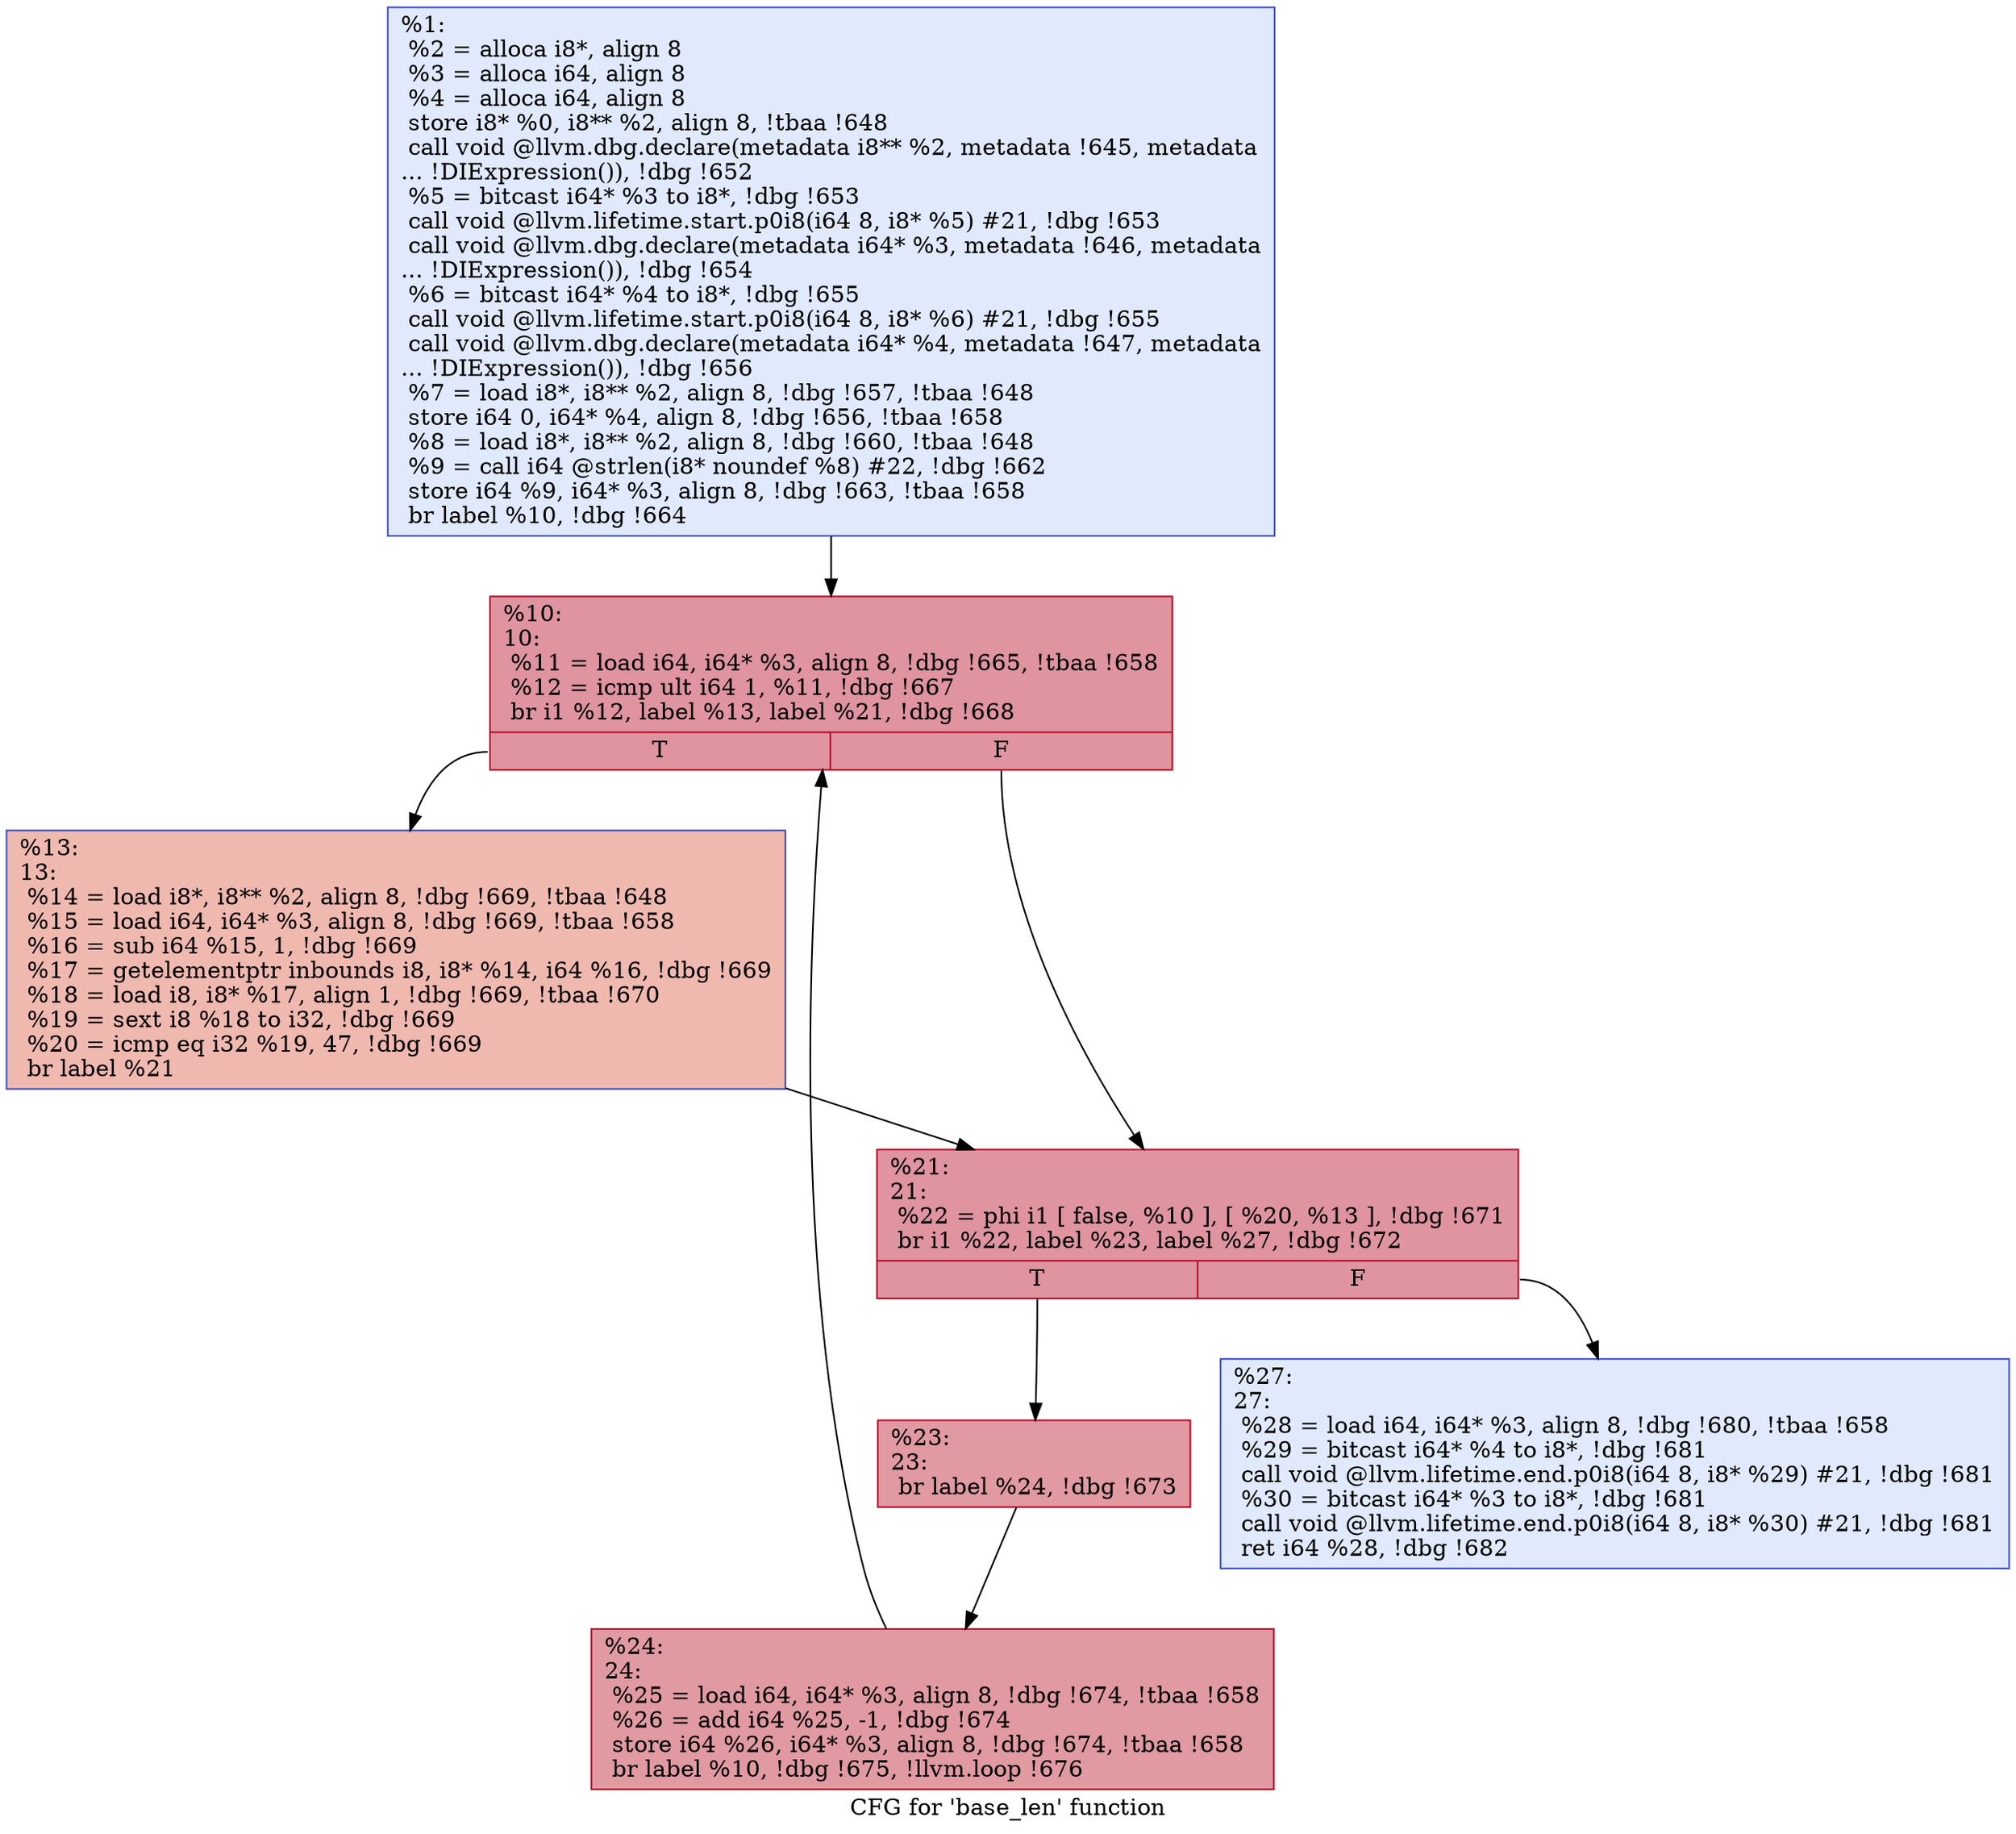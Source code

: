 digraph "CFG for 'base_len' function" {
	label="CFG for 'base_len' function";

	Node0x74b240 [shape=record,color="#3d50c3ff", style=filled, fillcolor="#b9d0f970",label="{%1:\l  %2 = alloca i8*, align 8\l  %3 = alloca i64, align 8\l  %4 = alloca i64, align 8\l  store i8* %0, i8** %2, align 8, !tbaa !648\l  call void @llvm.dbg.declare(metadata i8** %2, metadata !645, metadata\l... !DIExpression()), !dbg !652\l  %5 = bitcast i64* %3 to i8*, !dbg !653\l  call void @llvm.lifetime.start.p0i8(i64 8, i8* %5) #21, !dbg !653\l  call void @llvm.dbg.declare(metadata i64* %3, metadata !646, metadata\l... !DIExpression()), !dbg !654\l  %6 = bitcast i64* %4 to i8*, !dbg !655\l  call void @llvm.lifetime.start.p0i8(i64 8, i8* %6) #21, !dbg !655\l  call void @llvm.dbg.declare(metadata i64* %4, metadata !647, metadata\l... !DIExpression()), !dbg !656\l  %7 = load i8*, i8** %2, align 8, !dbg !657, !tbaa !648\l  store i64 0, i64* %4, align 8, !dbg !656, !tbaa !658\l  %8 = load i8*, i8** %2, align 8, !dbg !660, !tbaa !648\l  %9 = call i64 @strlen(i8* noundef %8) #22, !dbg !662\l  store i64 %9, i64* %3, align 8, !dbg !663, !tbaa !658\l  br label %10, !dbg !664\l}"];
	Node0x74b240 -> Node0x74e400;
	Node0x74e400 [shape=record,color="#b70d28ff", style=filled, fillcolor="#b70d2870",label="{%10:\l10:                                               \l  %11 = load i64, i64* %3, align 8, !dbg !665, !tbaa !658\l  %12 = icmp ult i64 1, %11, !dbg !667\l  br i1 %12, label %13, label %21, !dbg !668\l|{<s0>T|<s1>F}}"];
	Node0x74e400:s0 -> Node0x74e450;
	Node0x74e400:s1 -> Node0x74e4a0;
	Node0x74e450 [shape=record,color="#3d50c3ff", style=filled, fillcolor="#de614d70",label="{%13:\l13:                                               \l  %14 = load i8*, i8** %2, align 8, !dbg !669, !tbaa !648\l  %15 = load i64, i64* %3, align 8, !dbg !669, !tbaa !658\l  %16 = sub i64 %15, 1, !dbg !669\l  %17 = getelementptr inbounds i8, i8* %14, i64 %16, !dbg !669\l  %18 = load i8, i8* %17, align 1, !dbg !669, !tbaa !670\l  %19 = sext i8 %18 to i32, !dbg !669\l  %20 = icmp eq i32 %19, 47, !dbg !669\l  br label %21\l}"];
	Node0x74e450 -> Node0x74e4a0;
	Node0x74e4a0 [shape=record,color="#b70d28ff", style=filled, fillcolor="#b70d2870",label="{%21:\l21:                                               \l  %22 = phi i1 [ false, %10 ], [ %20, %13 ], !dbg !671\l  br i1 %22, label %23, label %27, !dbg !672\l|{<s0>T|<s1>F}}"];
	Node0x74e4a0:s0 -> Node0x74e4f0;
	Node0x74e4a0:s1 -> Node0x74e590;
	Node0x74e4f0 [shape=record,color="#b70d28ff", style=filled, fillcolor="#bb1b2c70",label="{%23:\l23:                                               \l  br label %24, !dbg !673\l}"];
	Node0x74e4f0 -> Node0x74e540;
	Node0x74e540 [shape=record,color="#b70d28ff", style=filled, fillcolor="#bb1b2c70",label="{%24:\l24:                                               \l  %25 = load i64, i64* %3, align 8, !dbg !674, !tbaa !658\l  %26 = add i64 %25, -1, !dbg !674\l  store i64 %26, i64* %3, align 8, !dbg !674, !tbaa !658\l  br label %10, !dbg !675, !llvm.loop !676\l}"];
	Node0x74e540 -> Node0x74e400;
	Node0x74e590 [shape=record,color="#3d50c3ff", style=filled, fillcolor="#b9d0f970",label="{%27:\l27:                                               \l  %28 = load i64, i64* %3, align 8, !dbg !680, !tbaa !658\l  %29 = bitcast i64* %4 to i8*, !dbg !681\l  call void @llvm.lifetime.end.p0i8(i64 8, i8* %29) #21, !dbg !681\l  %30 = bitcast i64* %3 to i8*, !dbg !681\l  call void @llvm.lifetime.end.p0i8(i64 8, i8* %30) #21, !dbg !681\l  ret i64 %28, !dbg !682\l}"];
}

